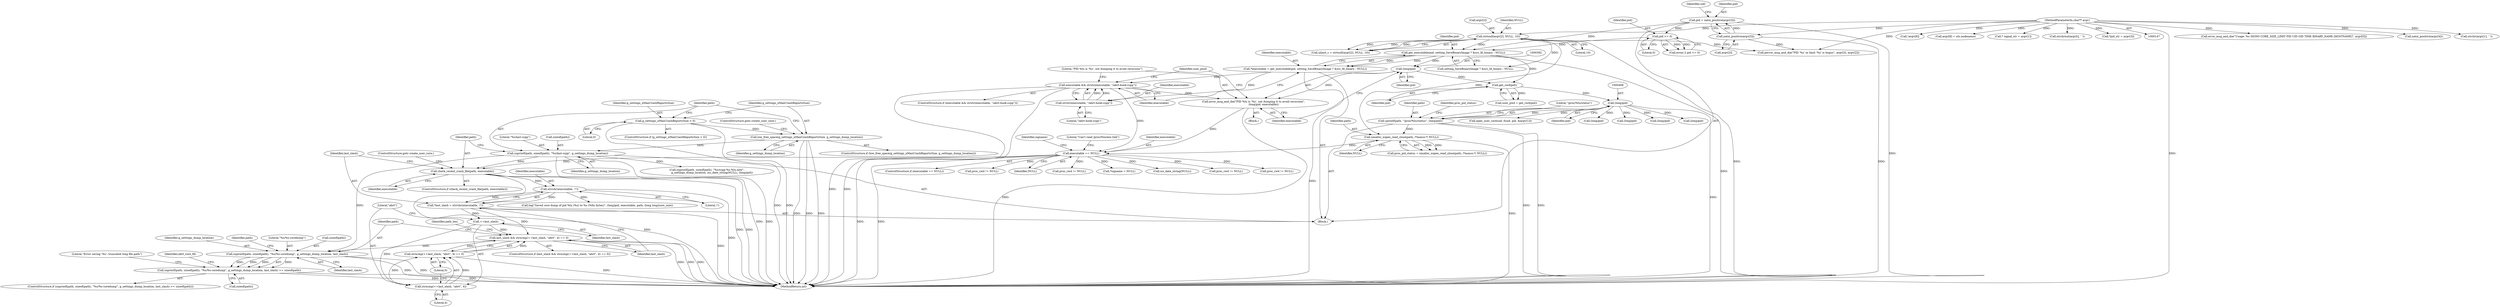 digraph "0_abrt_8939398b82006ba1fec4ed491339fc075f43fc7c_1@API" {
"1000562" [label="(Call,snprintf(path, sizeof(path), \"%s/%s-coredump\", g_settings_dump_location, last_slash))"];
"1000531" [label="(Call,snprintf(path, sizeof(path), \"%s/last-ccpp\", g_settings_dump_location))"];
"1000527" [label="(Call,low_free_space(g_settings_nMaxCrashReportsSize, g_settings_dump_location))"];
"1000522" [label="(Call,g_settings_nMaxCrashReportsSize > 0)"];
"1000550" [label="(Call,last_slash && strncmp(++last_slash, \"abrt\", 4) == 0)"];
"1000554" [label="(Call,++last_slash)"];
"1000544" [label="(Call,*last_slash = strrchr(executable, '/'))"];
"1000546" [label="(Call,strrchr(executable, '/'))"];
"1000538" [label="(Call,check_recent_crash_file(path, executable))"];
"1000465" [label="(Call,executable == NULL)"];
"1000389" [label="(Call,error_msg_and_die(\"PID %lu is '%s', not dumping it to avoid recursion\",\n                        (long)pid, executable))"];
"1000391" [label="(Call,(long)pid)"];
"1000375" [label="(Call,get_executable(pid, setting_SaveBinaryImage ? &src_fd_binary : NULL))"];
"1000306" [label="(Call,pid = xatoi_positive(argv[3]))"];
"1000308" [label="(Call,xatoi_positive(argv[3]))"];
"1000149" [label="(MethodParameterIn,char** argv)"];
"1000322" [label="(Call,pid <= 0)"];
"1000275" [label="(Call,strtoull(argv[2], NULL, 10))"];
"1000383" [label="(Call,executable && strstr(executable, \"/abrt-hook-ccpp\"))"];
"1000385" [label="(Call,strstr(executable, \"/abrt-hook-ccpp\"))"];
"1000373" [label="(Call,*executable = get_executable(pid, setting_SaveBinaryImage ? &src_fd_binary : NULL))"];
"1000410" [label="(Call,xmalloc_xopen_read_close(path, /*maxsz:*/ NULL))"];
"1000402" [label="(Call,sprintf(path, \"/proc/%lu/status\", (long)pid))"];
"1000405" [label="(Call,(long)pid)"];
"1000397" [label="(Call,get_cwd(pid))"];
"1000552" [label="(Call,strncmp(++last_slash, \"abrt\", 4) == 0)"];
"1000553" [label="(Call,strncmp(++last_slash, \"abrt\", 4))"];
"1000561" [label="(Call,snprintf(path, sizeof(path), \"%s/%s-coredump\", g_settings_dump_location, last_slash) >= sizeof(path))"];
"1000393" [label="(Identifier,pid)"];
"1000528" [label="(Identifier,g_settings_nMaxCrashReportsSize)"];
"1000546" [label="(Call,strrchr(executable, '/'))"];
"1000560" [label="(ControlStructure,if (snprintf(path, sizeof(path), \"%s/%s-coredump\", g_settings_dump_location, last_slash) >= sizeof(path)))"];
"1000149" [label="(MethodParameterIn,char** argv)"];
"1000398" [label="(Identifier,pid)"];
"1000397" [label="(Call,get_cwd(pid))"];
"1000533" [label="(Call,sizeof(path))"];
"1001228" [label="(MethodReturn,int)"];
"1000409" [label="(Identifier,proc_pid_status)"];
"1000176" [label="(Call,error_msg_and_die(\"Usage: %s SIGNO CORE_SIZE_LIMIT PID UID GID TIME BINARY_NAME [HOSTNAME]\", argv[0]))"];
"1000323" [label="(Identifier,pid)"];
"1000609" [label="(Call,(long)pid)"];
"1000150" [label="(Block,)"];
"1000384" [label="(Identifier,executable)"];
"1000550" [label="(Call,last_slash && strncmp(++last_slash, \"abrt\", 4) == 0)"];
"1000536" [label="(Identifier,g_settings_dump_location)"];
"1000373" [label="(Call,*executable = get_executable(pid, setting_SaveBinaryImage ? &src_fd_binary : NULL))"];
"1000387" [label="(Literal,\"/abrt-hook-ccpp\")"];
"1000523" [label="(Identifier,g_settings_nMaxCrashReportsSize)"];
"1000636" [label="(Call,(long)pid)"];
"1001181" [label="(Call,proc_cwd != NULL)"];
"1000375" [label="(Call,get_executable(pid, setting_SaveBinaryImage ? &src_fd_binary : NULL))"];
"1000527" [label="(Call,low_free_space(g_settings_nMaxCrashReportsSize, g_settings_dump_location))"];
"1000572" [label="(Literal,\"Error saving '%s': truncated long file path\")"];
"1000385" [label="(Call,strstr(executable, \"/abrt-hook-ccpp\"))"];
"1000570" [label="(Identifier,path)"];
"1000542" [label="(ControlStructure,goto create_user_core;)"];
"1000524" [label="(Literal,0)"];
"1000551" [label="(Identifier,last_slash)"];
"1000521" [label="(ControlStructure,if (g_settings_nMaxCrashReportsSize > 0))"];
"1001212" [label="(Call,(long)pid)"];
"1000388" [label="(Block,)"];
"1000567" [label="(Identifier,g_settings_dump_location)"];
"1000555" [label="(Identifier,last_slash)"];
"1000537" [label="(ControlStructure,if (check_recent_crash_file(path, executable)))"];
"1000315" [label="(Call,xatoi_positive(argv[4]))"];
"1000562" [label="(Call,snprintf(path, sizeof(path), \"%s/%s-coredump\", g_settings_dump_location, last_slash))"];
"1000376" [label="(Identifier,pid)"];
"1000314" [label="(Identifier,uid)"];
"1000558" [label="(Literal,0)"];
"1000306" [label="(Call,pid = xatoi_positive(argv[3]))"];
"1000456" [label="(Call,open_user_core(uid, fsuid, pid, &argv[1]))"];
"1000404" [label="(Literal,\"/proc/%lu/status\")"];
"1000407" [label="(Identifier,pid)"];
"1000522" [label="(Call,g_settings_nMaxCrashReportsSize > 0)"];
"1000402" [label="(Call,sprintf(path, \"/proc/%lu/status\", (long)pid))"];
"1000540" [label="(Identifier,executable)"];
"1000544" [label="(Call,*last_slash = strrchr(executable, '/'))"];
"1000382" [label="(ControlStructure,if (executable && strstr(executable, \"/abrt-hook-ccpp\")))"];
"1000395" [label="(Call,user_pwd = get_cwd(pid))"];
"1000477" [label="(Identifier,signame)"];
"1000396" [label="(Identifier,user_pwd)"];
"1000467" [label="(Identifier,NULL)"];
"1000548" [label="(Literal,'/')"];
"1000563" [label="(Identifier,path)"];
"1000545" [label="(Identifier,last_slash)"];
"1000408" [label="(Call,proc_pid_status = xmalloc_xopen_read_close(path, /*maxsz:*/ NULL))"];
"1000403" [label="(Identifier,path)"];
"1000531" [label="(Call,snprintf(path, sizeof(path), \"%s/last-ccpp\", g_settings_dump_location))"];
"1000320" [label="(Call,errno || pid <= 0)"];
"1001203" [label="(Call,proc_cwd != NULL)"];
"1000476" [label="(Call,*signame = NULL)"];
"1000634" [label="(Call,iso_date_string(NULL))"];
"1000568" [label="(Identifier,last_slash)"];
"1000628" [label="(Call,snprintf(path, sizeof(path), \"%s/ccpp-%s-%lu.new\",\n            g_settings_dump_location, iso_date_string(NULL), (long)pid))"];
"1000539" [label="(Identifier,path)"];
"1000552" [label="(Call,strncmp(++last_slash, \"abrt\", 4) == 0)"];
"1000538" [label="(Call,check_recent_crash_file(path, executable))"];
"1000182" [label="(Call,strchr(argv[1], ' '))"];
"1000412" [label="(Identifier,NULL)"];
"1000532" [label="(Identifier,path)"];
"1000351" [label="(Call,!argv[8])"];
"1000279" [label="(Identifier,NULL)"];
"1000553" [label="(Call,strncmp(++last_slash, \"abrt\", 4))"];
"1000557" [label="(Literal,4)"];
"1000280" [label="(Literal,10)"];
"1000410" [label="(Call,xmalloc_xopen_read_close(path, /*maxsz:*/ NULL))"];
"1000383" [label="(Call,executable && strstr(executable, \"/abrt-hook-ccpp\"))"];
"1000530" [label="(ControlStructure,goto create_user_core;)"];
"1000405" [label="(Call,(long)pid)"];
"1000309" [label="(Call,argv[3])"];
"1000607" [label="(Call,log(\"Saved core dump of pid %lu (%s) to %s (%llu bytes)\", (long)pid, executable, path, (long long)core_size))"];
"1000374" [label="(Identifier,executable)"];
"1000561" [label="(Call,snprintf(path, sizeof(path), \"%s/%s-coredump\", g_settings_dump_location, last_slash) >= sizeof(path))"];
"1000307" [label="(Identifier,pid)"];
"1000391" [label="(Call,(long)pid)"];
"1000566" [label="(Literal,\"%s/%s-coredump\")"];
"1000526" [label="(ControlStructure,if (low_free_space(g_settings_nMaxCrashReportsSize, g_settings_dump_location)))"];
"1000471" [label="(Call,(long)pid)"];
"1000322" [label="(Call,pid <= 0)"];
"1000547" [label="(Identifier,executable)"];
"1000576" [label="(Identifier,abrt_core_fd)"];
"1000359" [label="(Call,argv[8] = uts.nodename)"];
"1000556" [label="(Literal,\"abrt\")"];
"1000535" [label="(Literal,\"%s/last-ccpp\")"];
"1000275" [label="(Call,strtoull(argv[2], NULL, 10))"];
"1000554" [label="(Call,++last_slash)"];
"1001221" [label="(Call,proc_cwd != NULL)"];
"1000273" [label="(Call,ulimit_c = strtoull(argv[2], NULL, 10))"];
"1000262" [label="(Call,* signal_str = argv[1])"];
"1000201" [label="(Call,strchrnul(argv[i], ' '))"];
"1000627" [label="(Identifier,path_len)"];
"1000618" [label="(Call,proc_cwd != NULL)"];
"1000394" [label="(Identifier,executable)"];
"1000465" [label="(Call,executable == NULL)"];
"1000300" [label="(Call,*pid_str = argv[3])"];
"1000529" [label="(Identifier,g_settings_dump_location)"];
"1000390" [label="(Literal,\"PID %lu is '%s', not dumping it to avoid recursion\")"];
"1000549" [label="(ControlStructure,if (last_slash && strncmp(++last_slash, \"abrt\", 4) == 0))"];
"1000464" [label="(ControlStructure,if (executable == NULL))"];
"1000470" [label="(Literal,\"Can't read /proc/%lu/exe link\")"];
"1000389" [label="(Call,error_msg_and_die(\"PID %lu is '%s', not dumping it to avoid recursion\",\n                        (long)pid, executable))"];
"1000308" [label="(Call,xatoi_positive(argv[3]))"];
"1000377" [label="(Call,setting_SaveBinaryImage ? &src_fd_binary : NULL)"];
"1000466" [label="(Identifier,executable)"];
"1000411" [label="(Identifier,path)"];
"1000324" [label="(Literal,0)"];
"1000386" [label="(Identifier,executable)"];
"1000276" [label="(Call,argv[2])"];
"1000564" [label="(Call,sizeof(path))"];
"1000569" [label="(Call,sizeof(path))"];
"1000326" [label="(Call,perror_msg_and_die(\"PID '%s' or limit '%s' is bogus\", argv[3], argv[2]))"];
"1000562" -> "1000561"  [label="AST: "];
"1000562" -> "1000568"  [label="CFG: "];
"1000563" -> "1000562"  [label="AST: "];
"1000564" -> "1000562"  [label="AST: "];
"1000566" -> "1000562"  [label="AST: "];
"1000567" -> "1000562"  [label="AST: "];
"1000568" -> "1000562"  [label="AST: "];
"1000570" -> "1000562"  [label="CFG: "];
"1000562" -> "1001228"  [label="DDG: "];
"1000562" -> "1001228"  [label="DDG: "];
"1000562" -> "1000561"  [label="DDG: "];
"1000562" -> "1000561"  [label="DDG: "];
"1000562" -> "1000561"  [label="DDG: "];
"1000562" -> "1000561"  [label="DDG: "];
"1000531" -> "1000562"  [label="DDG: "];
"1000550" -> "1000562"  [label="DDG: "];
"1000531" -> "1000150"  [label="AST: "];
"1000531" -> "1000536"  [label="CFG: "];
"1000532" -> "1000531"  [label="AST: "];
"1000533" -> "1000531"  [label="AST: "];
"1000535" -> "1000531"  [label="AST: "];
"1000536" -> "1000531"  [label="AST: "];
"1000539" -> "1000531"  [label="CFG: "];
"1000531" -> "1001228"  [label="DDG: "];
"1000531" -> "1001228"  [label="DDG: "];
"1000527" -> "1000531"  [label="DDG: "];
"1000531" -> "1000538"  [label="DDG: "];
"1000531" -> "1000628"  [label="DDG: "];
"1000527" -> "1000526"  [label="AST: "];
"1000527" -> "1000529"  [label="CFG: "];
"1000528" -> "1000527"  [label="AST: "];
"1000529" -> "1000527"  [label="AST: "];
"1000530" -> "1000527"  [label="CFG: "];
"1000532" -> "1000527"  [label="CFG: "];
"1000527" -> "1001228"  [label="DDG: "];
"1000527" -> "1001228"  [label="DDG: "];
"1000527" -> "1001228"  [label="DDG: "];
"1000522" -> "1000527"  [label="DDG: "];
"1000522" -> "1000521"  [label="AST: "];
"1000522" -> "1000524"  [label="CFG: "];
"1000523" -> "1000522"  [label="AST: "];
"1000524" -> "1000522"  [label="AST: "];
"1000528" -> "1000522"  [label="CFG: "];
"1000532" -> "1000522"  [label="CFG: "];
"1000522" -> "1001228"  [label="DDG: "];
"1000522" -> "1001228"  [label="DDG: "];
"1000550" -> "1000549"  [label="AST: "];
"1000550" -> "1000551"  [label="CFG: "];
"1000550" -> "1000552"  [label="CFG: "];
"1000551" -> "1000550"  [label="AST: "];
"1000552" -> "1000550"  [label="AST: "];
"1000563" -> "1000550"  [label="CFG: "];
"1000627" -> "1000550"  [label="CFG: "];
"1000550" -> "1001228"  [label="DDG: "];
"1000550" -> "1001228"  [label="DDG: "];
"1000550" -> "1001228"  [label="DDG: "];
"1000554" -> "1000550"  [label="DDG: "];
"1000544" -> "1000550"  [label="DDG: "];
"1000552" -> "1000550"  [label="DDG: "];
"1000552" -> "1000550"  [label="DDG: "];
"1000554" -> "1000553"  [label="AST: "];
"1000554" -> "1000555"  [label="CFG: "];
"1000555" -> "1000554"  [label="AST: "];
"1000556" -> "1000554"  [label="CFG: "];
"1000554" -> "1000553"  [label="DDG: "];
"1000544" -> "1000554"  [label="DDG: "];
"1000544" -> "1000150"  [label="AST: "];
"1000544" -> "1000546"  [label="CFG: "];
"1000545" -> "1000544"  [label="AST: "];
"1000546" -> "1000544"  [label="AST: "];
"1000551" -> "1000544"  [label="CFG: "];
"1000544" -> "1001228"  [label="DDG: "];
"1000546" -> "1000544"  [label="DDG: "];
"1000546" -> "1000544"  [label="DDG: "];
"1000546" -> "1000548"  [label="CFG: "];
"1000547" -> "1000546"  [label="AST: "];
"1000548" -> "1000546"  [label="AST: "];
"1000546" -> "1001228"  [label="DDG: "];
"1000538" -> "1000546"  [label="DDG: "];
"1000546" -> "1000607"  [label="DDG: "];
"1000538" -> "1000537"  [label="AST: "];
"1000538" -> "1000540"  [label="CFG: "];
"1000539" -> "1000538"  [label="AST: "];
"1000540" -> "1000538"  [label="AST: "];
"1000542" -> "1000538"  [label="CFG: "];
"1000545" -> "1000538"  [label="CFG: "];
"1000538" -> "1001228"  [label="DDG: "];
"1000538" -> "1001228"  [label="DDG: "];
"1000538" -> "1001228"  [label="DDG: "];
"1000465" -> "1000538"  [label="DDG: "];
"1000465" -> "1000464"  [label="AST: "];
"1000465" -> "1000467"  [label="CFG: "];
"1000466" -> "1000465"  [label="AST: "];
"1000467" -> "1000465"  [label="AST: "];
"1000470" -> "1000465"  [label="CFG: "];
"1000477" -> "1000465"  [label="CFG: "];
"1000465" -> "1001228"  [label="DDG: "];
"1000465" -> "1001228"  [label="DDG: "];
"1000389" -> "1000465"  [label="DDG: "];
"1000383" -> "1000465"  [label="DDG: "];
"1000410" -> "1000465"  [label="DDG: "];
"1000465" -> "1000476"  [label="DDG: "];
"1000465" -> "1000618"  [label="DDG: "];
"1000465" -> "1000634"  [label="DDG: "];
"1000465" -> "1001181"  [label="DDG: "];
"1000465" -> "1001203"  [label="DDG: "];
"1000465" -> "1001221"  [label="DDG: "];
"1000389" -> "1000388"  [label="AST: "];
"1000389" -> "1000394"  [label="CFG: "];
"1000390" -> "1000389"  [label="AST: "];
"1000391" -> "1000389"  [label="AST: "];
"1000394" -> "1000389"  [label="AST: "];
"1000396" -> "1000389"  [label="CFG: "];
"1000389" -> "1001228"  [label="DDG: "];
"1000391" -> "1000389"  [label="DDG: "];
"1000383" -> "1000389"  [label="DDG: "];
"1000391" -> "1000393"  [label="CFG: "];
"1000392" -> "1000391"  [label="AST: "];
"1000393" -> "1000391"  [label="AST: "];
"1000394" -> "1000391"  [label="CFG: "];
"1000375" -> "1000391"  [label="DDG: "];
"1000391" -> "1000397"  [label="DDG: "];
"1000375" -> "1000373"  [label="AST: "];
"1000375" -> "1000377"  [label="CFG: "];
"1000376" -> "1000375"  [label="AST: "];
"1000377" -> "1000375"  [label="AST: "];
"1000373" -> "1000375"  [label="CFG: "];
"1000375" -> "1001228"  [label="DDG: "];
"1000375" -> "1000373"  [label="DDG: "];
"1000375" -> "1000373"  [label="DDG: "];
"1000306" -> "1000375"  [label="DDG: "];
"1000322" -> "1000375"  [label="DDG: "];
"1000275" -> "1000375"  [label="DDG: "];
"1000375" -> "1000397"  [label="DDG: "];
"1000306" -> "1000150"  [label="AST: "];
"1000306" -> "1000308"  [label="CFG: "];
"1000307" -> "1000306"  [label="AST: "];
"1000308" -> "1000306"  [label="AST: "];
"1000314" -> "1000306"  [label="CFG: "];
"1000306" -> "1001228"  [label="DDG: "];
"1000308" -> "1000306"  [label="DDG: "];
"1000306" -> "1000322"  [label="DDG: "];
"1000308" -> "1000309"  [label="CFG: "];
"1000309" -> "1000308"  [label="AST: "];
"1000308" -> "1001228"  [label="DDG: "];
"1000149" -> "1000308"  [label="DDG: "];
"1000308" -> "1000326"  [label="DDG: "];
"1000149" -> "1000147"  [label="AST: "];
"1000149" -> "1001228"  [label="DDG: "];
"1000149" -> "1000176"  [label="DDG: "];
"1000149" -> "1000182"  [label="DDG: "];
"1000149" -> "1000201"  [label="DDG: "];
"1000149" -> "1000262"  [label="DDG: "];
"1000149" -> "1000275"  [label="DDG: "];
"1000149" -> "1000300"  [label="DDG: "];
"1000149" -> "1000315"  [label="DDG: "];
"1000149" -> "1000326"  [label="DDG: "];
"1000149" -> "1000351"  [label="DDG: "];
"1000149" -> "1000359"  [label="DDG: "];
"1000322" -> "1000320"  [label="AST: "];
"1000322" -> "1000324"  [label="CFG: "];
"1000323" -> "1000322"  [label="AST: "];
"1000324" -> "1000322"  [label="AST: "];
"1000320" -> "1000322"  [label="CFG: "];
"1000322" -> "1000320"  [label="DDG: "];
"1000322" -> "1000320"  [label="DDG: "];
"1000275" -> "1000273"  [label="AST: "];
"1000275" -> "1000280"  [label="CFG: "];
"1000276" -> "1000275"  [label="AST: "];
"1000279" -> "1000275"  [label="AST: "];
"1000280" -> "1000275"  [label="AST: "];
"1000273" -> "1000275"  [label="CFG: "];
"1000275" -> "1001228"  [label="DDG: "];
"1000275" -> "1000273"  [label="DDG: "];
"1000275" -> "1000273"  [label="DDG: "];
"1000275" -> "1000273"  [label="DDG: "];
"1000275" -> "1000326"  [label="DDG: "];
"1000275" -> "1000377"  [label="DDG: "];
"1000275" -> "1000410"  [label="DDG: "];
"1000383" -> "1000382"  [label="AST: "];
"1000383" -> "1000384"  [label="CFG: "];
"1000383" -> "1000385"  [label="CFG: "];
"1000384" -> "1000383"  [label="AST: "];
"1000385" -> "1000383"  [label="AST: "];
"1000390" -> "1000383"  [label="CFG: "];
"1000396" -> "1000383"  [label="CFG: "];
"1000383" -> "1001228"  [label="DDG: "];
"1000383" -> "1001228"  [label="DDG: "];
"1000385" -> "1000383"  [label="DDG: "];
"1000385" -> "1000383"  [label="DDG: "];
"1000373" -> "1000383"  [label="DDG: "];
"1000385" -> "1000387"  [label="CFG: "];
"1000386" -> "1000385"  [label="AST: "];
"1000387" -> "1000385"  [label="AST: "];
"1000373" -> "1000385"  [label="DDG: "];
"1000373" -> "1000150"  [label="AST: "];
"1000374" -> "1000373"  [label="AST: "];
"1000384" -> "1000373"  [label="CFG: "];
"1000373" -> "1001228"  [label="DDG: "];
"1000410" -> "1000408"  [label="AST: "];
"1000410" -> "1000412"  [label="CFG: "];
"1000411" -> "1000410"  [label="AST: "];
"1000412" -> "1000410"  [label="AST: "];
"1000408" -> "1000410"  [label="CFG: "];
"1000410" -> "1001228"  [label="DDG: "];
"1000410" -> "1000408"  [label="DDG: "];
"1000410" -> "1000408"  [label="DDG: "];
"1000402" -> "1000410"  [label="DDG: "];
"1000402" -> "1000150"  [label="AST: "];
"1000402" -> "1000405"  [label="CFG: "];
"1000403" -> "1000402"  [label="AST: "];
"1000404" -> "1000402"  [label="AST: "];
"1000405" -> "1000402"  [label="AST: "];
"1000409" -> "1000402"  [label="CFG: "];
"1000402" -> "1001228"  [label="DDG: "];
"1000402" -> "1001228"  [label="DDG: "];
"1000405" -> "1000402"  [label="DDG: "];
"1000405" -> "1000407"  [label="CFG: "];
"1000406" -> "1000405"  [label="AST: "];
"1000407" -> "1000405"  [label="AST: "];
"1000405" -> "1001228"  [label="DDG: "];
"1000397" -> "1000405"  [label="DDG: "];
"1000405" -> "1000456"  [label="DDG: "];
"1000405" -> "1000471"  [label="DDG: "];
"1000405" -> "1000609"  [label="DDG: "];
"1000405" -> "1000636"  [label="DDG: "];
"1000405" -> "1001212"  [label="DDG: "];
"1000397" -> "1000395"  [label="AST: "];
"1000397" -> "1000398"  [label="CFG: "];
"1000398" -> "1000397"  [label="AST: "];
"1000395" -> "1000397"  [label="CFG: "];
"1000397" -> "1000395"  [label="DDG: "];
"1000552" -> "1000558"  [label="CFG: "];
"1000553" -> "1000552"  [label="AST: "];
"1000558" -> "1000552"  [label="AST: "];
"1000552" -> "1001228"  [label="DDG: "];
"1000553" -> "1000552"  [label="DDG: "];
"1000553" -> "1000552"  [label="DDG: "];
"1000553" -> "1000557"  [label="CFG: "];
"1000556" -> "1000553"  [label="AST: "];
"1000557" -> "1000553"  [label="AST: "];
"1000558" -> "1000553"  [label="CFG: "];
"1000561" -> "1000560"  [label="AST: "];
"1000561" -> "1000569"  [label="CFG: "];
"1000569" -> "1000561"  [label="AST: "];
"1000572" -> "1000561"  [label="CFG: "];
"1000576" -> "1000561"  [label="CFG: "];
"1000561" -> "1001228"  [label="DDG: "];
"1000561" -> "1001228"  [label="DDG: "];
}
